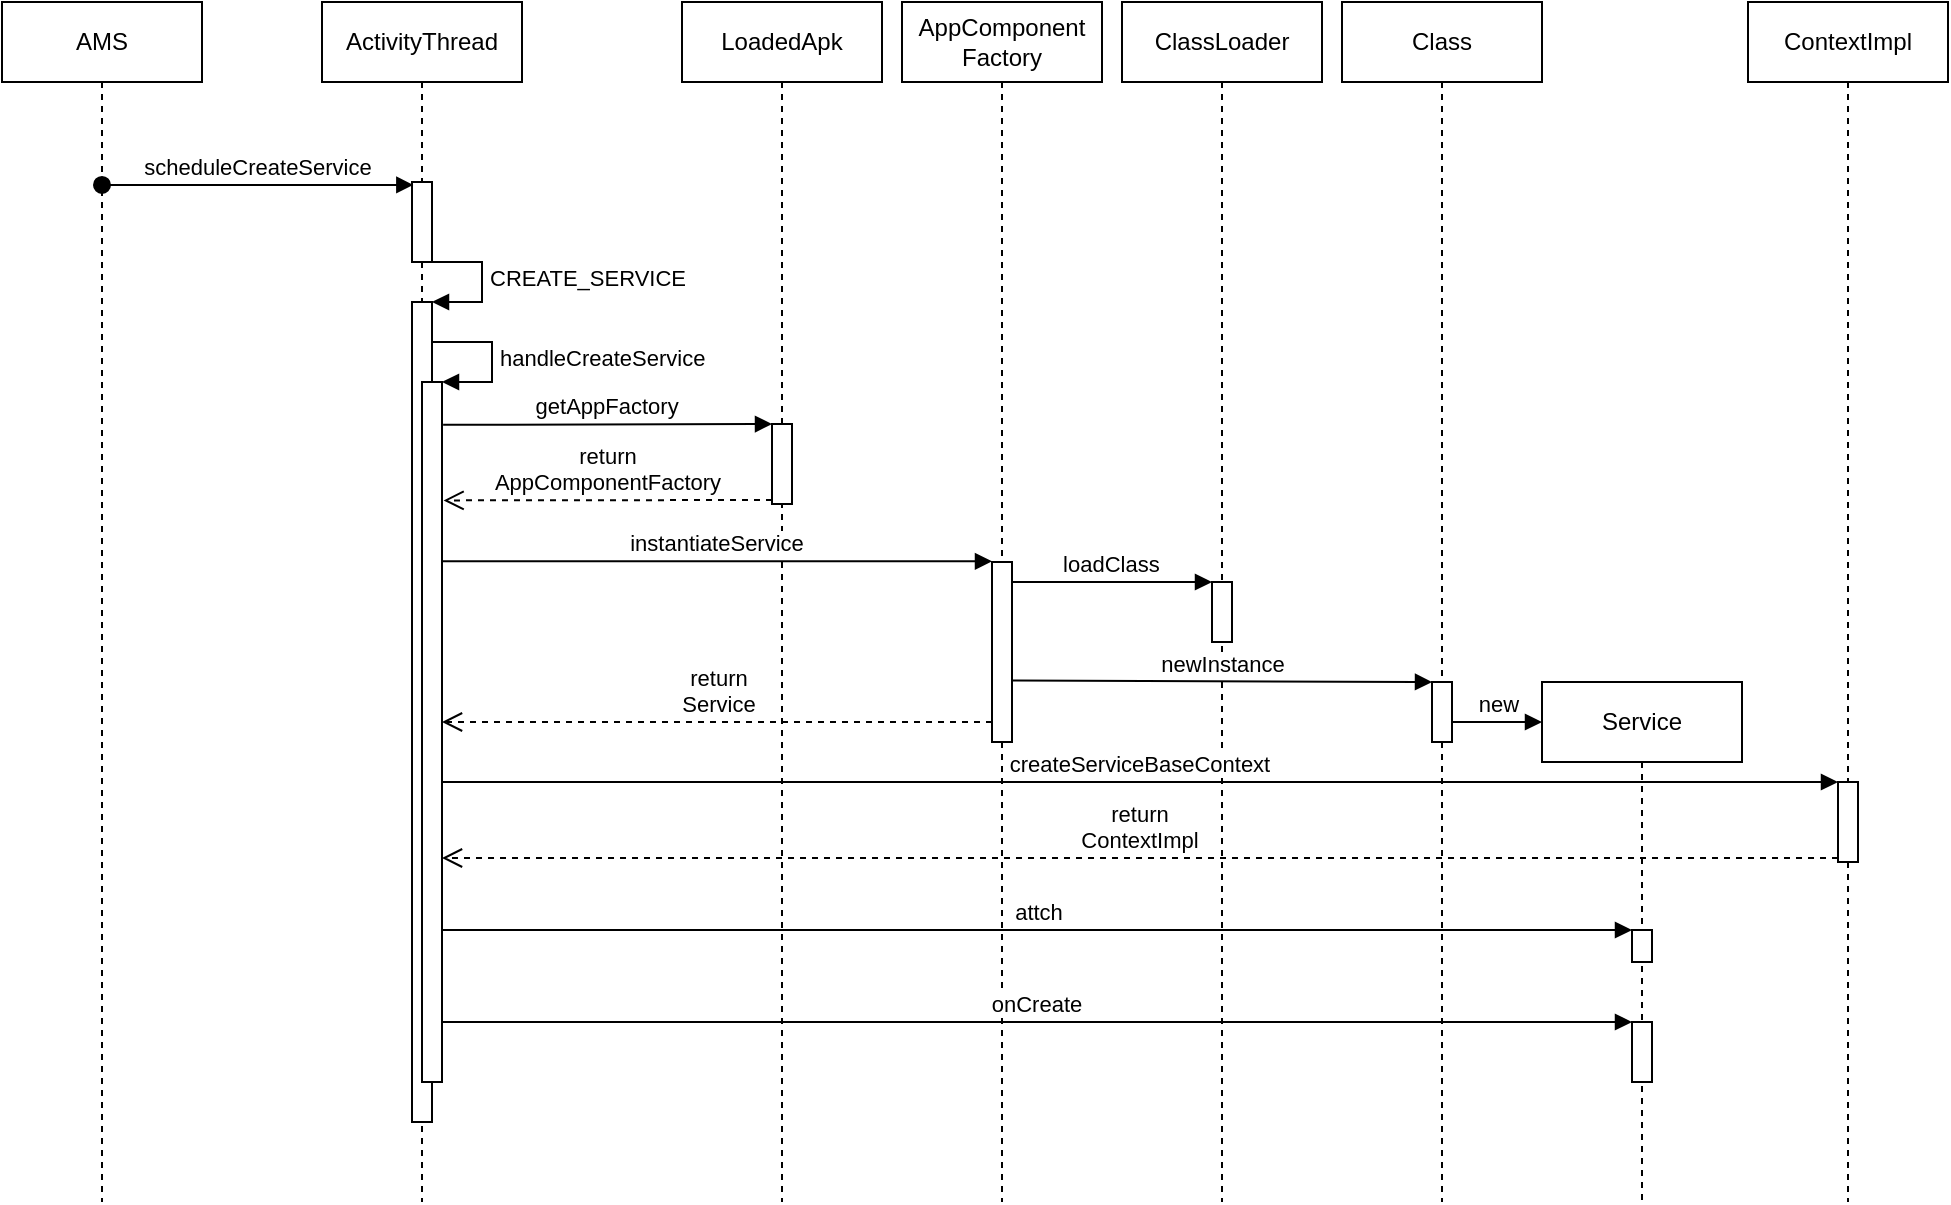<mxfile version="16.5.1" type="device" pages="2"><diagram id="q1seEtUXcLQL8TfEE5TN" name="客户端启动"><mxGraphModel dx="2209" dy="854" grid="1" gridSize="10" guides="1" tooltips="1" connect="1" arrows="1" fold="1" page="1" pageScale="1" pageWidth="827" pageHeight="1169" math="0" shadow="0"><root><mxCell id="0"/><mxCell id="1" parent="0"/><mxCell id="05B6jvBzx-YPRj0aoZEc-1" value="ActivityThread" style="shape=umlLifeline;perimeter=lifelinePerimeter;whiteSpace=wrap;html=1;container=1;collapsible=0;recursiveResize=0;outlineConnect=0;" vertex="1" parent="1"><mxGeometry x="40" y="80" width="100" height="600" as="geometry"/></mxCell><mxCell id="05B6jvBzx-YPRj0aoZEc-3" value="" style="html=1;points=[];perimeter=orthogonalPerimeter;" vertex="1" parent="05B6jvBzx-YPRj0aoZEc-1"><mxGeometry x="45" y="90" width="10" height="40" as="geometry"/></mxCell><mxCell id="05B6jvBzx-YPRj0aoZEc-5" value="" style="html=1;points=[];perimeter=orthogonalPerimeter;" vertex="1" parent="05B6jvBzx-YPRj0aoZEc-1"><mxGeometry x="45" y="150" width="10" height="410" as="geometry"/></mxCell><mxCell id="05B6jvBzx-YPRj0aoZEc-6" value="CREATE_SERVICE" style="edgeStyle=orthogonalEdgeStyle;align=left;spacingLeft=2;endArrow=block;rounded=0;entryX=1;entryY=0;" edge="1" target="05B6jvBzx-YPRj0aoZEc-5" parent="05B6jvBzx-YPRj0aoZEc-1"><mxGeometry relative="1" as="geometry"><mxPoint x="50" y="130" as="sourcePoint"/><Array as="points"><mxPoint x="80" y="130"/></Array></mxGeometry></mxCell><mxCell id="05B6jvBzx-YPRj0aoZEc-7" value="" style="html=1;points=[];perimeter=orthogonalPerimeter;" vertex="1" parent="05B6jvBzx-YPRj0aoZEc-1"><mxGeometry x="50" y="190" width="10" height="350" as="geometry"/></mxCell><mxCell id="05B6jvBzx-YPRj0aoZEc-8" value="handleCreateService" style="edgeStyle=orthogonalEdgeStyle;align=left;spacingLeft=2;endArrow=block;rounded=0;entryX=1;entryY=0;" edge="1" target="05B6jvBzx-YPRj0aoZEc-7" parent="05B6jvBzx-YPRj0aoZEc-1"><mxGeometry relative="1" as="geometry"><mxPoint x="55" y="170" as="sourcePoint"/><Array as="points"><mxPoint x="85" y="170"/></Array></mxGeometry></mxCell><mxCell id="05B6jvBzx-YPRj0aoZEc-2" value="AMS" style="shape=umlLifeline;perimeter=lifelinePerimeter;whiteSpace=wrap;html=1;container=1;collapsible=0;recursiveResize=0;outlineConnect=0;" vertex="1" parent="1"><mxGeometry x="-120" y="80" width="100" height="600" as="geometry"/></mxCell><mxCell id="05B6jvBzx-YPRj0aoZEc-4" value="scheduleCreateService" style="verticalAlign=bottom;startArrow=oval;endArrow=block;startSize=8;rounded=0;entryX=0.067;entryY=0.037;entryDx=0;entryDy=0;entryPerimeter=0;" edge="1" target="05B6jvBzx-YPRj0aoZEc-3" parent="1" source="05B6jvBzx-YPRj0aoZEc-2"><mxGeometry relative="1" as="geometry"><mxPoint x="25" y="170" as="sourcePoint"/></mxGeometry></mxCell><mxCell id="05B6jvBzx-YPRj0aoZEc-9" value="LoadedApk" style="shape=umlLifeline;perimeter=lifelinePerimeter;whiteSpace=wrap;container=1;collapsible=0;recursiveResize=0;outlineConnect=0;" vertex="1" parent="1"><mxGeometry x="220" y="80" width="100" height="600" as="geometry"/></mxCell><mxCell id="05B6jvBzx-YPRj0aoZEc-10" value="" style="html=1;points=[];perimeter=orthogonalPerimeter;" vertex="1" parent="05B6jvBzx-YPRj0aoZEc-9"><mxGeometry x="45" y="211" width="10" height="40" as="geometry"/></mxCell><mxCell id="05B6jvBzx-YPRj0aoZEc-11" value="getAppFactory" style="verticalAlign=bottom;endArrow=block;entryX=0;entryY=0;rounded=0;exitX=1.056;exitY=0.104;exitDx=0;exitDy=0;exitPerimeter=0;" edge="1" target="05B6jvBzx-YPRj0aoZEc-10" parent="1"><mxGeometry relative="1" as="geometry"><mxPoint x="100.56" y="291.4" as="sourcePoint"/></mxGeometry></mxCell><mxCell id="05B6jvBzx-YPRj0aoZEc-12" value="return&#10;AppComponentFactory" style="verticalAlign=bottom;endArrow=open;dashed=1;endSize=8;exitX=0;exitY=0.95;rounded=0;entryX=1.078;entryY=0.482;entryDx=0;entryDy=0;entryPerimeter=0;" edge="1" source="05B6jvBzx-YPRj0aoZEc-10" parent="1"><mxGeometry relative="1" as="geometry"><mxPoint x="100.78" y="329.2" as="targetPoint"/></mxGeometry></mxCell><mxCell id="05B6jvBzx-YPRj0aoZEc-14" value="AppComponent&#10;Factory" style="shape=umlLifeline;perimeter=lifelinePerimeter;whiteSpace=wrap;container=1;collapsible=0;recursiveResize=0;outlineConnect=0;" vertex="1" parent="1"><mxGeometry x="330" y="80" width="100" height="600" as="geometry"/></mxCell><mxCell id="05B6jvBzx-YPRj0aoZEc-15" value="" style="html=1;points=[];perimeter=orthogonalPerimeter;" vertex="1" parent="05B6jvBzx-YPRj0aoZEc-14"><mxGeometry x="45" y="280" width="10" height="90" as="geometry"/></mxCell><mxCell id="05B6jvBzx-YPRj0aoZEc-16" value="instantiateService" style="verticalAlign=bottom;endArrow=block;rounded=0;" edge="1" parent="05B6jvBzx-YPRj0aoZEc-14" source="05B6jvBzx-YPRj0aoZEc-7"><mxGeometry width="80" relative="1" as="geometry"><mxPoint x="-35" y="279.67" as="sourcePoint"/><mxPoint x="45" y="279.67" as="targetPoint"/></mxGeometry></mxCell><mxCell id="05B6jvBzx-YPRj0aoZEc-23" value="return&lt;br&gt;Service" style="html=1;verticalAlign=bottom;endArrow=open;dashed=1;endSize=8;rounded=0;" edge="1" parent="05B6jvBzx-YPRj0aoZEc-14" target="05B6jvBzx-YPRj0aoZEc-7"><mxGeometry relative="1" as="geometry"><mxPoint x="45" y="360" as="sourcePoint"/><mxPoint x="-35" y="360" as="targetPoint"/></mxGeometry></mxCell><mxCell id="05B6jvBzx-YPRj0aoZEc-17" value="ClassLoader" style="shape=umlLifeline;perimeter=lifelinePerimeter;whiteSpace=wrap;container=1;collapsible=0;recursiveResize=0;outlineConnect=0;" vertex="1" parent="1"><mxGeometry x="440" y="80" width="100" height="600" as="geometry"/></mxCell><mxCell id="05B6jvBzx-YPRj0aoZEc-18" value="" style="html=1;points=[];perimeter=orthogonalPerimeter;" vertex="1" parent="05B6jvBzx-YPRj0aoZEc-17"><mxGeometry x="45" y="290" width="10" height="30" as="geometry"/></mxCell><mxCell id="05B6jvBzx-YPRj0aoZEc-19" value="loadClass" style="verticalAlign=bottom;endArrow=block;rounded=0;exitX=0.97;exitY=0.111;exitDx=0;exitDy=0;exitPerimeter=0;" edge="1" parent="05B6jvBzx-YPRj0aoZEc-17" source="05B6jvBzx-YPRj0aoZEc-15"><mxGeometry width="80" relative="1" as="geometry"><mxPoint x="-35" y="290" as="sourcePoint"/><mxPoint x="45" y="290" as="targetPoint"/></mxGeometry></mxCell><mxCell id="05B6jvBzx-YPRj0aoZEc-20" value="Class" style="shape=umlLifeline;perimeter=lifelinePerimeter;whiteSpace=wrap;html=1;container=1;collapsible=0;recursiveResize=0;outlineConnect=0;" vertex="1" parent="1"><mxGeometry x="550" y="80" width="100" height="600" as="geometry"/></mxCell><mxCell id="05B6jvBzx-YPRj0aoZEc-21" value="" style="html=1;points=[];perimeter=orthogonalPerimeter;" vertex="1" parent="05B6jvBzx-YPRj0aoZEc-20"><mxGeometry x="45" y="340" width="10" height="30" as="geometry"/></mxCell><mxCell id="05B6jvBzx-YPRj0aoZEc-22" value="newInstance" style="html=1;verticalAlign=bottom;endArrow=block;rounded=0;exitX=0.97;exitY=0.658;exitDx=0;exitDy=0;exitPerimeter=0;" edge="1" parent="05B6jvBzx-YPRj0aoZEc-20" source="05B6jvBzx-YPRj0aoZEc-15"><mxGeometry width="80" relative="1" as="geometry"><mxPoint x="-35" y="340" as="sourcePoint"/><mxPoint x="45" y="340" as="targetPoint"/></mxGeometry></mxCell><mxCell id="05B6jvBzx-YPRj0aoZEc-29" value="new" style="html=1;verticalAlign=bottom;endArrow=block;rounded=0;" edge="1" parent="05B6jvBzx-YPRj0aoZEc-20" source="05B6jvBzx-YPRj0aoZEc-21"><mxGeometry width="80" relative="1" as="geometry"><mxPoint x="50" y="360" as="sourcePoint"/><mxPoint x="100" y="360" as="targetPoint"/></mxGeometry></mxCell><mxCell id="05B6jvBzx-YPRj0aoZEc-24" value="ContextImpl" style="shape=umlLifeline;perimeter=lifelinePerimeter;whiteSpace=wrap;container=1;collapsible=0;recursiveResize=0;outlineConnect=0;" vertex="1" parent="1"><mxGeometry x="753" y="80" width="100" height="600" as="geometry"/></mxCell><mxCell id="05B6jvBzx-YPRj0aoZEc-25" value="" style="html=1;points=[];perimeter=orthogonalPerimeter;" vertex="1" parent="05B6jvBzx-YPRj0aoZEc-24"><mxGeometry x="45" y="390" width="10" height="40" as="geometry"/></mxCell><mxCell id="05B6jvBzx-YPRj0aoZEc-26" value="createServiceBaseContext" style="verticalAlign=bottom;endArrow=block;entryX=0;entryY=0;rounded=0;" edge="1" target="05B6jvBzx-YPRj0aoZEc-25" parent="1" source="05B6jvBzx-YPRj0aoZEc-7"><mxGeometry relative="1" as="geometry"><mxPoint x="635" y="470" as="sourcePoint"/></mxGeometry></mxCell><mxCell id="05B6jvBzx-YPRj0aoZEc-27" value="return&#10;ContextImpl" style="verticalAlign=bottom;endArrow=open;dashed=1;endSize=8;exitX=0;exitY=0.95;rounded=0;" edge="1" source="05B6jvBzx-YPRj0aoZEc-25" parent="1" target="05B6jvBzx-YPRj0aoZEc-7"><mxGeometry relative="1" as="geometry"><mxPoint x="635" y="546" as="targetPoint"/><Array as="points"><mxPoint x="400" y="508"/></Array></mxGeometry></mxCell><mxCell id="05B6jvBzx-YPRj0aoZEc-28" value="Service" style="shape=umlLifeline;perimeter=lifelinePerimeter;whiteSpace=wrap;html=1;container=1;collapsible=0;recursiveResize=0;outlineConnect=0;" vertex="1" parent="1"><mxGeometry x="650" y="420" width="100" height="260" as="geometry"/></mxCell><mxCell id="05B6jvBzx-YPRj0aoZEc-30" value="" style="html=1;points=[];perimeter=orthogonalPerimeter;" vertex="1" parent="05B6jvBzx-YPRj0aoZEc-28"><mxGeometry x="45" y="124" width="10" height="16" as="geometry"/></mxCell><mxCell id="05B6jvBzx-YPRj0aoZEc-32" value="" style="html=1;points=[];perimeter=orthogonalPerimeter;" vertex="1" parent="05B6jvBzx-YPRj0aoZEc-28"><mxGeometry x="45" y="170" width="10" height="30" as="geometry"/></mxCell><mxCell id="05B6jvBzx-YPRj0aoZEc-34" value="onCreate" style="verticalAlign=bottom;endArrow=block;rounded=0;" edge="1" parent="05B6jvBzx-YPRj0aoZEc-28" source="05B6jvBzx-YPRj0aoZEc-7"><mxGeometry width="80" relative="1" as="geometry"><mxPoint x="-35" y="170" as="sourcePoint"/><mxPoint x="45" y="170" as="targetPoint"/></mxGeometry></mxCell><mxCell id="05B6jvBzx-YPRj0aoZEc-31" value="attch" style="html=1;verticalAlign=bottom;endArrow=block;rounded=0;" edge="1" parent="1" source="05B6jvBzx-YPRj0aoZEc-7" target="05B6jvBzx-YPRj0aoZEc-30"><mxGeometry width="80" relative="1" as="geometry"><mxPoint x="470" y="460" as="sourcePoint"/><mxPoint x="550" y="460" as="targetPoint"/></mxGeometry></mxCell></root></mxGraphModel></diagram><diagram id="SyC2sOpuJKBiiVvAtz0u" name="第 2 页"><mxGraphModel dx="1382" dy="854" grid="1" gridSize="10" guides="1" tooltips="1" connect="1" arrows="1" fold="1" page="1" pageScale="1" pageWidth="827" pageHeight="1169" math="0" shadow="0"><root><mxCell id="u4azKnEr5QFMnZh5zojK-0"/><mxCell id="u4azKnEr5QFMnZh5zojK-1" parent="u4azKnEr5QFMnZh5zojK-0"/><mxCell id="u4azKnEr5QFMnZh5zojK-2" value="App" style="shape=umlLifeline;perimeter=lifelinePerimeter;whiteSpace=wrap;html=1;container=1;collapsible=0;recursiveResize=0;outlineConnect=0;" vertex="1" parent="u4azKnEr5QFMnZh5zojK-1"><mxGeometry x="40" y="120" width="100" height="360" as="geometry"/></mxCell><mxCell id="u4azKnEr5QFMnZh5zojK-3" value="AMS" style="shape=umlLifeline;perimeter=lifelinePerimeter;whiteSpace=wrap;html=1;container=1;collapsible=0;recursiveResize=0;outlineConnect=0;" vertex="1" parent="u4azKnEr5QFMnZh5zojK-1"><mxGeometry x="200" y="120" width="100" height="360" as="geometry"/></mxCell><mxCell id="u4azKnEr5QFMnZh5zojK-4" value="" style="html=1;points=[];perimeter=orthogonalPerimeter;" vertex="1" parent="u4azKnEr5QFMnZh5zojK-3"><mxGeometry x="45" y="80" width="10" height="240" as="geometry"/></mxCell><mxCell id="u4azKnEr5QFMnZh5zojK-5" value="startService" style="verticalAlign=bottom;endArrow=block;entryX=0;entryY=0;rounded=0;" edge="1" target="u4azKnEr5QFMnZh5zojK-4" parent="u4azKnEr5QFMnZh5zojK-1" source="u4azKnEr5QFMnZh5zojK-2"><mxGeometry relative="1" as="geometry"><mxPoint x="175" y="200" as="sourcePoint"/></mxGeometry></mxCell><mxCell id="u4azKnEr5QFMnZh5zojK-6" value="return" style="html=1;verticalAlign=bottom;endArrow=open;dashed=1;endSize=8;rounded=0;exitX=0.013;exitY=0.996;exitDx=0;exitDy=0;exitPerimeter=0;" edge="1" source="u4azKnEr5QFMnZh5zojK-4" parent="u4azKnEr5QFMnZh5zojK-1" target="u4azKnEr5QFMnZh5zojK-2"><mxGeometry relative="1" as="geometry"><mxPoint x="175" y="276" as="targetPoint"/></mxGeometry></mxCell><mxCell id="u4azKnEr5QFMnZh5zojK-7" value="ActiveServices" style="shape=umlLifeline;perimeter=lifelinePerimeter;whiteSpace=wrap;html=1;container=1;collapsible=0;recursiveResize=0;outlineConnect=0;" vertex="1" parent="u4azKnEr5QFMnZh5zojK-1"><mxGeometry x="340" y="120" width="100" height="360" as="geometry"/></mxCell><mxCell id="u4azKnEr5QFMnZh5zojK-8" value="" style="html=1;points=[];perimeter=orthogonalPerimeter;" vertex="1" parent="u4azKnEr5QFMnZh5zojK-7"><mxGeometry x="45" y="100" width="10" height="210" as="geometry"/></mxCell><mxCell id="u4azKnEr5QFMnZh5zojK-11" value="" style="html=1;points=[];perimeter=orthogonalPerimeter;" vertex="1" parent="u4azKnEr5QFMnZh5zojK-7"><mxGeometry x="50" y="140" width="10" height="80" as="geometry"/></mxCell><mxCell id="u4azKnEr5QFMnZh5zojK-12" value="retrieveServiceLocked" style="edgeStyle=orthogonalEdgeStyle;align=left;spacingLeft=2;endArrow=block;rounded=0;entryX=1;entryY=0;" edge="1" target="u4azKnEr5QFMnZh5zojK-11" parent="u4azKnEr5QFMnZh5zojK-7"><mxGeometry relative="1" as="geometry"><mxPoint x="55" y="120" as="sourcePoint"/><Array as="points"><mxPoint x="85" y="120"/></Array></mxGeometry></mxCell><mxCell id="u4azKnEr5QFMnZh5zojK-17" value="" style="html=1;points=[];perimeter=orthogonalPerimeter;" vertex="1" parent="u4azKnEr5QFMnZh5zojK-7"><mxGeometry x="50" y="250" width="10" height="40" as="geometry"/></mxCell><mxCell id="u4azKnEr5QFMnZh5zojK-18" value="startServiceInnerLocked" style="edgeStyle=orthogonalEdgeStyle;align=left;spacingLeft=2;endArrow=block;rounded=0;entryX=1;entryY=0;" edge="1" target="u4azKnEr5QFMnZh5zojK-17" parent="u4azKnEr5QFMnZh5zojK-7"><mxGeometry relative="1" as="geometry"><mxPoint x="55" y="230" as="sourcePoint"/><Array as="points"><mxPoint x="85" y="230"/></Array></mxGeometry></mxCell><mxCell id="u4azKnEr5QFMnZh5zojK-9" value="startServiceLocked" style="verticalAlign=bottom;endArrow=block;entryX=0;entryY=0;rounded=0;" edge="1" target="u4azKnEr5QFMnZh5zojK-8" parent="u4azKnEr5QFMnZh5zojK-1" source="u4azKnEr5QFMnZh5zojK-4"><mxGeometry relative="1" as="geometry"><mxPoint x="315" y="220" as="sourcePoint"/></mxGeometry></mxCell><mxCell id="u4azKnEr5QFMnZh5zojK-10" value="return&#10;ComponentName" style="verticalAlign=bottom;endArrow=open;dashed=1;endSize=8;exitX=0;exitY=0.95;rounded=0;" edge="1" source="u4azKnEr5QFMnZh5zojK-8" parent="u4azKnEr5QFMnZh5zojK-1" target="u4azKnEr5QFMnZh5zojK-4"><mxGeometry relative="1" as="geometry"><mxPoint x="315" y="296" as="targetPoint"/></mxGeometry></mxCell><mxCell id="u4azKnEr5QFMnZh5zojK-13" value="PMS" style="shape=umlLifeline;perimeter=lifelinePerimeter;whiteSpace=wrap;html=1;container=1;collapsible=0;recursiveResize=0;outlineConnect=0;" vertex="1" parent="u4azKnEr5QFMnZh5zojK-1"><mxGeometry x="500" y="120" width="100" height="360" as="geometry"/></mxCell><mxCell id="u4azKnEr5QFMnZh5zojK-14" value="" style="html=1;points=[];perimeter=orthogonalPerimeter;" vertex="1" parent="u4azKnEr5QFMnZh5zojK-13"><mxGeometry x="45" y="160" width="10" height="40" as="geometry"/></mxCell><mxCell id="u4azKnEr5QFMnZh5zojK-15" value="resolveService" style="verticalAlign=bottom;endArrow=block;entryX=0;entryY=0;rounded=0;" edge="1" target="u4azKnEr5QFMnZh5zojK-14" parent="u4azKnEr5QFMnZh5zojK-1" source="u4azKnEr5QFMnZh5zojK-11"><mxGeometry relative="1" as="geometry"><mxPoint x="475" y="280" as="sourcePoint"/></mxGeometry></mxCell><mxCell id="u4azKnEr5QFMnZh5zojK-16" value="return&#10;ResolveInfo" style="verticalAlign=bottom;endArrow=open;dashed=1;endSize=8;exitX=0;exitY=0.95;rounded=0;" edge="1" source="u4azKnEr5QFMnZh5zojK-14" parent="u4azKnEr5QFMnZh5zojK-1" target="u4azKnEr5QFMnZh5zojK-11"><mxGeometry x="0.035" relative="1" as="geometry"><mxPoint x="475" y="356" as="targetPoint"/><mxPoint as="offset"/></mxGeometry></mxCell></root></mxGraphModel></diagram></mxfile>